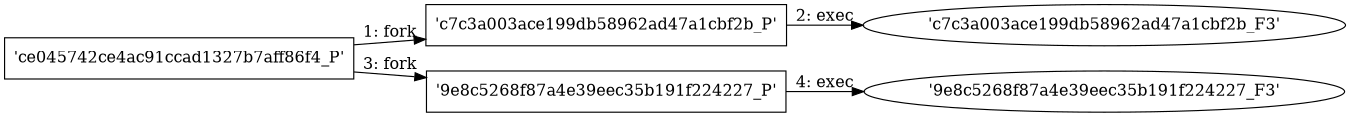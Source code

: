 digraph "D:\Learning\Paper\apt\基于CTI的攻击预警\Dataset\攻击图\ASGfromALLCTI\Threat Source newsletter (May 5, 2022) — Emotet is using up all of its nine lives.dot" {
rankdir="LR"
size="9"
fixedsize="false"
splines="true"
nodesep=0.3
ranksep=0
fontsize=10
overlap="scalexy"
engine= "neato"
	"'ce045742ce4ac91ccad1327b7aff86f4_P'" [node_type=Process shape=box]
	"'c7c3a003ace199db58962ad47a1cbf2b_P'" [node_type=Process shape=box]
	"'ce045742ce4ac91ccad1327b7aff86f4_P'" -> "'c7c3a003ace199db58962ad47a1cbf2b_P'" [label="1: fork"]
	"'c7c3a003ace199db58962ad47a1cbf2b_P'" [node_type=Process shape=box]
	"'c7c3a003ace199db58962ad47a1cbf2b_F3'" [node_type=File shape=ellipse]
	"'c7c3a003ace199db58962ad47a1cbf2b_P'" -> "'c7c3a003ace199db58962ad47a1cbf2b_F3'" [label="2: exec"]
	"'ce045742ce4ac91ccad1327b7aff86f4_P'" [node_type=Process shape=box]
	"'9e8c5268f87a4e39eec35b191f224227_P'" [node_type=Process shape=box]
	"'ce045742ce4ac91ccad1327b7aff86f4_P'" -> "'9e8c5268f87a4e39eec35b191f224227_P'" [label="3: fork"]
	"'9e8c5268f87a4e39eec35b191f224227_P'" [node_type=Process shape=box]
	"'9e8c5268f87a4e39eec35b191f224227_F3'" [node_type=File shape=ellipse]
	"'9e8c5268f87a4e39eec35b191f224227_P'" -> "'9e8c5268f87a4e39eec35b191f224227_F3'" [label="4: exec"]
}
